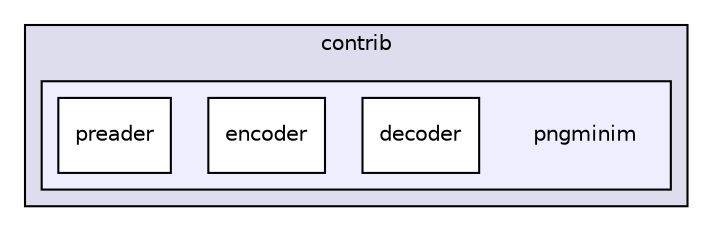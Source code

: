 digraph "png/lpng1612/contrib/pngminim" {
  compound=true
  node [ fontsize="10", fontname="Helvetica"];
  edge [ labelfontsize="10", labelfontname="Helvetica"];
  subgraph clusterdir_1bdd4d8401a0ccf8f6cce33345e3b469 {
    graph [ bgcolor="#ddddee", pencolor="black", label="contrib" fontname="Helvetica", fontsize="10", URL="dir_1bdd4d8401a0ccf8f6cce33345e3b469.html"]
  subgraph clusterdir_23bb6e86d6858176ad9e84456f3979ab {
    graph [ bgcolor="#eeeeff", pencolor="black", label="" URL="dir_23bb6e86d6858176ad9e84456f3979ab.html"];
    dir_23bb6e86d6858176ad9e84456f3979ab [shape=plaintext label="pngminim"];
    dir_380d504c30b7837beaf0f239bc2ce6bc [shape=box label="decoder" color="black" fillcolor="white" style="filled" URL="dir_380d504c30b7837beaf0f239bc2ce6bc.html"];
    dir_94fc63a7f2bd8a4618249a5f46767d9d [shape=box label="encoder" color="black" fillcolor="white" style="filled" URL="dir_94fc63a7f2bd8a4618249a5f46767d9d.html"];
    dir_1487a3682989555032e337d65ce57aed [shape=box label="preader" color="black" fillcolor="white" style="filled" URL="dir_1487a3682989555032e337d65ce57aed.html"];
  }
  }
}
